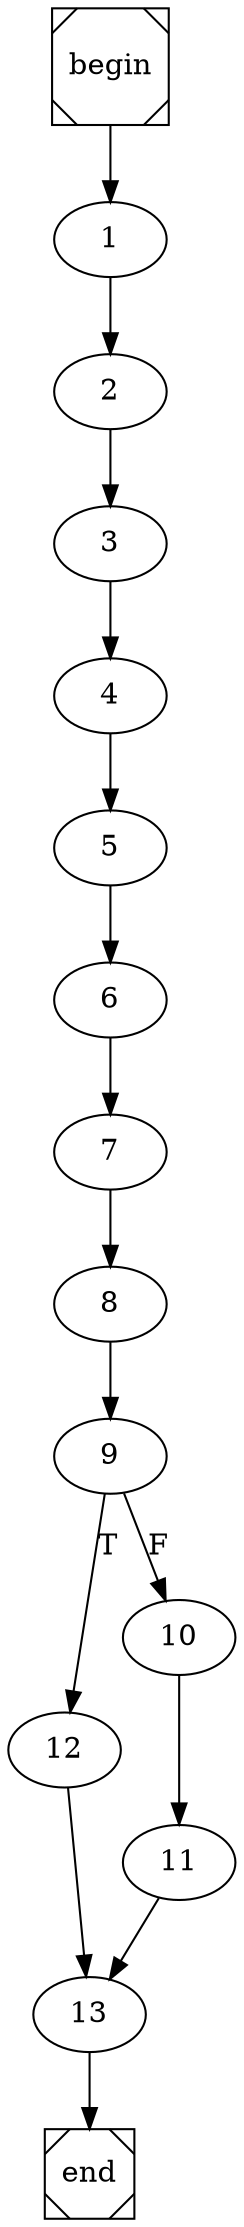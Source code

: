 digraph cfg {
	begin [shape=Msquare];
	end [shape=Msquare];
	begin -> 1;	1 -> 2;	2 -> 3;	3 -> 4;	4 -> 5;	5 -> 6;	6 -> 7;	7 -> 8;	8 -> 9;	9 -> 12[label=T];	9 -> 10[label=F];	10 -> 11;	11 -> 13;	12 -> 13;	13 -> end;}
